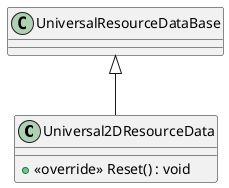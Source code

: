 @startuml
class Universal2DResourceData {
    + <<override>> Reset() : void
}
UniversalResourceDataBase <|-- Universal2DResourceData
@enduml
